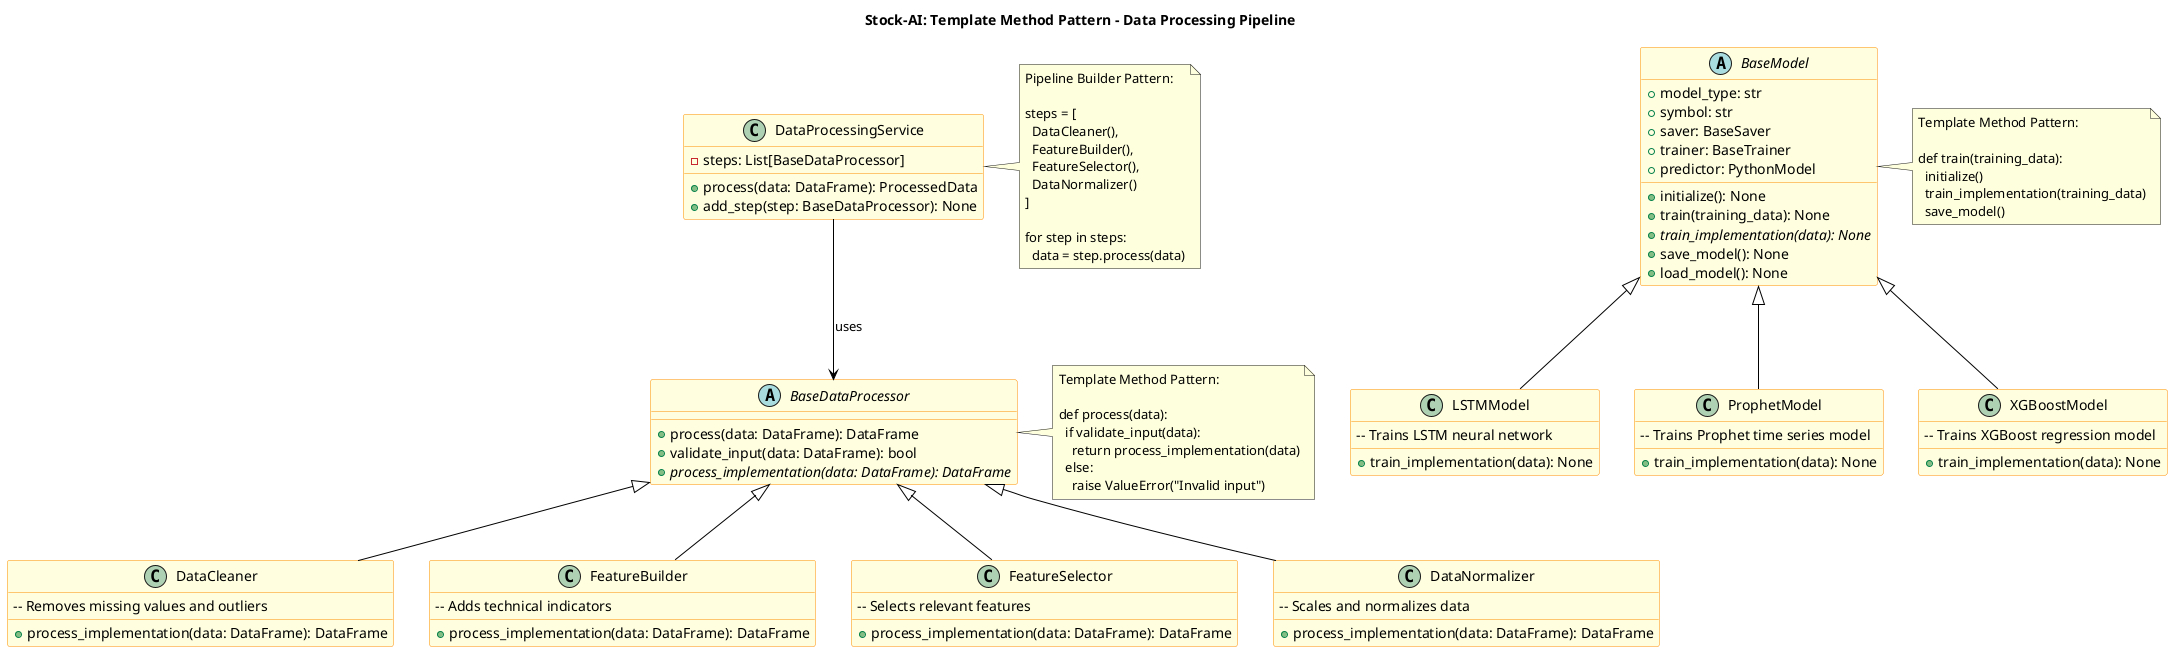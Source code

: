 @startuml Template_Method_Pattern_Data_Processing

title Stock-AI: Template Method Pattern - Data Processing Pipeline

skinparam class {
  BackgroundColor LightYellow
  BorderColor DarkOrange
  ArrowColor Black
}

abstract class BaseDataProcessor {
  + process(data: DataFrame): DataFrame
  + validate_input(data: DataFrame): bool
  {abstract} + process_implementation(data: DataFrame): DataFrame
}

abstract class BaseModel {
  + model_type: str
  + symbol: str
  + saver: BaseSaver
  + trainer: BaseTrainer
  + predictor: PythonModel
  + initialize(): None
  + train(training_data): None
  {abstract} + train_implementation(data): None
  + save_model(): None
  + load_model(): None
}

class DataCleaner {
  + process_implementation(data: DataFrame): DataFrame
  -- Removes missing values and outliers
}

class FeatureBuilder {
  + process_implementation(data: DataFrame): DataFrame
  -- Adds technical indicators
}

class FeatureSelector {
  + process_implementation(data: DataFrame): DataFrame
  -- Selects relevant features
}

class DataNormalizer {
  + process_implementation(data: DataFrame): DataFrame
  -- Scales and normalizes data
}

class LSTMModel {
  + train_implementation(data): None
  -- Trains LSTM neural network
}

class ProphetModel {
  + train_implementation(data): None
  -- Trains Prophet time series model
}

class XGBoostModel {
  + train_implementation(data): None
  -- Trains XGBoost regression model
}

class DataProcessingService {
  - steps: List[BaseDataProcessor]
  + process(data: DataFrame): ProcessedData
  + add_step(step: BaseDataProcessor): None
}

' Relationships
BaseDataProcessor <|-- DataCleaner
BaseDataProcessor <|-- FeatureBuilder
BaseDataProcessor <|-- FeatureSelector
BaseDataProcessor <|-- DataNormalizer

BaseModel <|-- LSTMModel
BaseModel <|-- ProphetModel
BaseModel <|-- XGBoostModel

DataProcessingService --> BaseDataProcessor : uses

note right of BaseDataProcessor
  Template Method Pattern:
  
  def process(data):
    if validate_input(data):
      return process_implementation(data)
    else:
      raise ValueError("Invalid input")
end note

note right of BaseModel
  Template Method Pattern:
  
  def train(training_data):
    initialize()
    train_implementation(training_data)
    save_model()
end note

note right of DataProcessingService
  Pipeline Builder Pattern:
  
  steps = [
    DataCleaner(),
    FeatureBuilder(),
    FeatureSelector(),
    DataNormalizer()
  ]
  
  for step in steps:
    data = step.process(data)
end note

@enduml 
